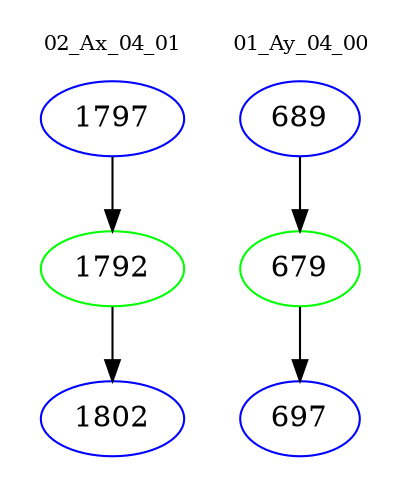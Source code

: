 digraph{
subgraph cluster_0 {
color = white
label = "02_Ax_04_01";
fontsize=10;
T0_1797 [label="1797", color="blue"]
T0_1797 -> T0_1792 [color="black"]
T0_1792 [label="1792", color="green"]
T0_1792 -> T0_1802 [color="black"]
T0_1802 [label="1802", color="blue"]
}
subgraph cluster_1 {
color = white
label = "01_Ay_04_00";
fontsize=10;
T1_689 [label="689", color="blue"]
T1_689 -> T1_679 [color="black"]
T1_679 [label="679", color="green"]
T1_679 -> T1_697 [color="black"]
T1_697 [label="697", color="blue"]
}
}
